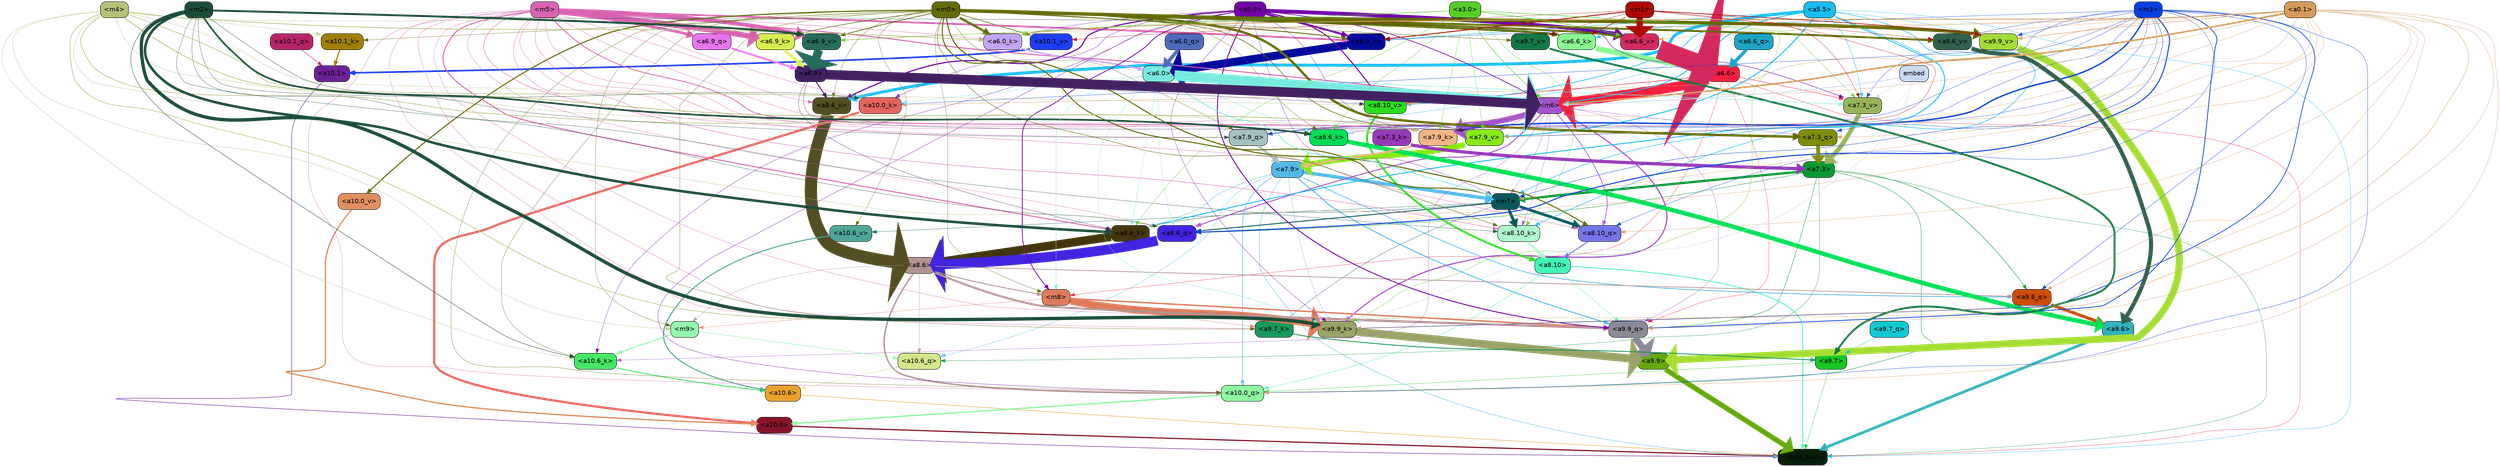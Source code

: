 strict digraph "" {
	graph [bgcolor=transparent,
		layout=dot,
		overlap=false,
		splines=true
	];
	"<a10.6>"	[color=black,
		fillcolor="#eaa12b",
		fontname=Helvetica,
		shape=box,
		style="filled, rounded"];
	"<resid_post>"	[color=black,
		fillcolor="#071f0a",
		fontname=Helvetica,
		shape=box,
		style="filled, rounded"];
	"<a10.6>" -> "<resid_post>"	[color="#eaa12b",
		penwidth=0.9498605728149414];
	"<a10.1>"	[color=black,
		fillcolor="#6c2098",
		fontname=Helvetica,
		shape=box,
		style="filled, rounded"];
	"<a10.1>" -> "<resid_post>"	[color="#6c2098",
		penwidth=1.0084514617919922];
	"<a10.0>"	[color=black,
		fillcolor="#871428",
		fontname=Helvetica,
		shape=box,
		style="filled, rounded"];
	"<a10.0>" -> "<resid_post>"	[color="#871428",
		penwidth=2.5814952850341797];
	"<a9.9>"	[color=black,
		fillcolor="#64a90d",
		fontname=Helvetica,
		shape=box,
		style="filled, rounded"];
	"<a9.9>" -> "<resid_post>"	[color="#64a90d",
		penwidth=11.610888481140137];
	"<a9.7>"	[color=black,
		fillcolor="#18c622",
		fontname=Helvetica,
		shape=box,
		style="filled, rounded"];
	"<a9.7>" -> "<resid_post>"	[color="#18c622",
		penwidth=0.6];
	"<a10.0_q>"	[color=black,
		fillcolor="#8dfa9f",
		fontname=Helvetica,
		shape=box,
		style="filled, rounded"];
	"<a9.7>" -> "<a10.0_q>"	[color="#18c622",
		penwidth=0.6];
	"<a9.6>"	[color=black,
		fillcolor="#32b1bc",
		fontname=Helvetica,
		shape=box,
		style="filled, rounded"];
	"<a9.6>" -> "<resid_post>"	[color="#32b1bc",
		penwidth=6.121421813964844];
	"<a8.10>"	[color=black,
		fillcolor="#41f5b6",
		fontname=Helvetica,
		shape=box,
		style="filled, rounded"];
	"<a8.10>" -> "<resid_post>"	[color="#41f5b6",
		penwidth=1.7841739654541016];
	"<a8.10>" -> "<a10.0_q>"	[color="#41f5b6",
		penwidth=0.6612663269042969];
	"<a9.9_q>"	[color=black,
		fillcolor="#8c8997",
		fontname=Helvetica,
		shape=box,
		style="filled, rounded"];
	"<a8.10>" -> "<a9.9_q>"	[color="#41f5b6",
		penwidth=0.6];
	"<a7.9>"	[color=black,
		fillcolor="#52b9e8",
		fontname=Helvetica,
		shape=box,
		style="filled, rounded"];
	"<a7.9>" -> "<resid_post>"	[color="#52b9e8",
		penwidth=0.8109169006347656];
	"<a10.6_q>"	[color=black,
		fillcolor="#d2e68b",
		fontname=Helvetica,
		shape=box,
		style="filled, rounded"];
	"<a7.9>" -> "<a10.6_q>"	[color="#52b9e8",
		penwidth=0.6];
	"<a7.9>" -> "<a10.0_q>"	[color="#52b9e8",
		penwidth=1.19378662109375];
	"<m7>"	[color=black,
		fillcolor="#08575c",
		fontname=Helvetica,
		shape=box,
		style="filled, rounded"];
	"<a7.9>" -> "<m7>"	[color="#52b9e8",
		penwidth=7.3899383544921875];
	"<a7.9>" -> "<a9.9_q>"	[color="#52b9e8",
		penwidth=2.1764984130859375];
	"<a9.6_q>"	[color=black,
		fillcolor="#cd4b07",
		fontname=Helvetica,
		shape=box,
		style="filled, rounded"];
	"<a7.9>" -> "<a9.6_q>"	[color="#52b9e8",
		penwidth=1.6184196472167969];
	"<a9.9_k>"	[color=black,
		fillcolor="#9ba467",
		fontname=Helvetica,
		shape=box,
		style="filled, rounded"];
	"<a7.9>" -> "<a9.9_k>"	[color="#52b9e8",
		penwidth=0.6];
	"<a8.6_k>"	[color=black,
		fillcolor="#44360c",
		fontname=Helvetica,
		shape=box,
		style="filled, rounded"];
	"<a7.9>" -> "<a8.6_k>"	[color="#52b9e8",
		penwidth=0.7570610046386719];
	"<a7.3>"	[color=black,
		fillcolor="#099734",
		fontname=Helvetica,
		shape=box,
		style="filled, rounded"];
	"<a7.3>" -> "<resid_post>"	[color="#099734",
		penwidth=0.6];
	"<a7.3>" -> "<a10.6_q>"	[color="#099734",
		penwidth=0.6];
	"<a7.3>" -> "<a10.0_q>"	[color="#099734",
		penwidth=0.8208656311035156];
	"<a7.3>" -> "<m7>"	[color="#099734",
		penwidth=5.189311981201172];
	"<a7.3>" -> "<a9.9_q>"	[color="#099734",
		penwidth=0.8119163513183594];
	"<a7.3>" -> "<a9.6_q>"	[color="#099734",
		penwidth=0.9649925231933594];
	"<a8.6_q>"	[color=black,
		fillcolor="#4224e1",
		fontname=Helvetica,
		shape=box,
		style="filled, rounded"];
	"<a7.3>" -> "<a8.6_q>"	[color="#099734",
		penwidth=0.7801322937011719];
	"<a6.6>"	[color=black,
		fillcolor="#f91f3f",
		fontname=Helvetica,
		shape=box,
		style="filled, rounded"];
	"<a6.6>" -> "<resid_post>"	[color="#f91f3f",
		penwidth=0.6];
	"<m6>"	[color=black,
		fillcolor="#a551cc",
		fontname=Helvetica,
		shape=box,
		style="filled, rounded"];
	"<a6.6>" -> "<m6>"	[color="#f91f3f",
		penwidth=21.6163272857666];
	"<m8>"	[color=black,
		fillcolor="#df7b5b",
		fontname=Helvetica,
		shape=box,
		style="filled, rounded"];
	"<a6.6>" -> "<m8>"	[color="#f91f3f",
		penwidth=0.6];
	"<a6.6>" -> "<a9.9_q>"	[color="#f91f3f",
		penwidth=0.6];
	"<a8.10_v>"	[color=black,
		fillcolor="#2cdc1c",
		fontname=Helvetica,
		shape=box,
		style="filled, rounded"];
	"<a6.6>" -> "<a8.10_v>"	[color="#f91f3f",
		penwidth=1.0661506652832031];
	"<a7.3_v>"	[color=black,
		fillcolor="#98b45b",
		fontname=Helvetica,
		shape=box,
		style="filled, rounded"];
	"<a6.6>" -> "<a7.3_v>"	[color="#f91f3f",
		penwidth=0.8506813049316406];
	"<a5.5>"	[color=black,
		fillcolor="#17bdf1",
		fontname=Helvetica,
		shape=box,
		style="filled, rounded"];
	"<a5.5>" -> "<resid_post>"	[color="#17bdf1",
		penwidth=0.6];
	"<a5.5>" -> "<m6>"	[color="#17bdf1",
		penwidth=1.8430671691894531];
	"<a5.5>" -> "<m7>"	[color="#17bdf1",
		penwidth=1.0865592956542969];
	"<a9.9_v>"	[color=black,
		fillcolor="#a5dd35",
		fontname=Helvetica,
		shape=box,
		style="filled, rounded"];
	"<a5.5>" -> "<a9.9_v>"	[color="#17bdf1",
		penwidth=0.6];
	"<a8.10_k>"	[color=black,
		fillcolor="#aef5cd",
		fontname=Helvetica,
		shape=box,
		style="filled, rounded"];
	"<a5.5>" -> "<a8.10_k>"	[color="#17bdf1",
		penwidth=1.1390800476074219];
	"<a5.5>" -> "<a8.6_k>"	[color="#17bdf1",
		penwidth=2.00030517578125];
	"<a5.5>" -> "<a8.10_v>"	[color="#17bdf1",
		penwidth=1.4206085205078125];
	"<a8.6_v>"	[color=black,
		fillcolor="#534f23",
		fontname=Helvetica,
		shape=box,
		style="filled, rounded"];
	"<a5.5>" -> "<a8.6_v>"	[color="#17bdf1",
		penwidth=6.534294128417969];
	"<a7.9_q>"	[color=black,
		fillcolor="#a4c0c2",
		fontname=Helvetica,
		shape=box,
		style="filled, rounded"];
	"<a5.5>" -> "<a7.9_q>"	[color="#17bdf1",
		penwidth=0.6];
	"<a7.9_v>"	[color=black,
		fillcolor="#87ea18",
		fontname=Helvetica,
		shape=box,
		style="filled, rounded"];
	"<a5.5>" -> "<a7.9_v>"	[color="#17bdf1",
		penwidth=2.0819549560546875];
	"<a5.5>" -> "<a7.3_v>"	[color="#17bdf1",
		penwidth=0.8107681274414062];
	"<a6.6_k>"	[color=black,
		fillcolor="#87fa90",
		fontname=Helvetica,
		shape=box,
		style="filled, rounded"];
	"<a5.5>" -> "<a6.6_k>"	[color="#17bdf1",
		penwidth=0.6];
	"<a6.0_v>"	[color=black,
		fillcolor="#020a9c",
		fontname=Helvetica,
		shape=box,
		style="filled, rounded"];
	"<a5.5>" -> "<a6.0_v>"	[color="#17bdf1",
		penwidth=0.9978408813476562];
	"<a10.6_q>" -> "<a10.6>"	[color="#d2e68b",
		penwidth=0.9244728088378906];
	"<a10.1_q>"	[color=black,
		fillcolor="#b72366",
		fontname=Helvetica,
		shape=box,
		style="filled, rounded"];
	"<a10.1_q>" -> "<a10.1>"	[color="#b72366",
		penwidth=0.9268798828125];
	"<a10.0_q>" -> "<a10.0>"	[color="#8dfa9f",
		penwidth=2.905670166015625];
	"<a10.6_k>"	[color=black,
		fillcolor="#44e767",
		fontname=Helvetica,
		shape=box,
		style="filled, rounded"];
	"<a10.6_k>" -> "<a10.6>"	[color="#44e767",
		penwidth=2.0319366455078125];
	"<a10.1_k>"	[color=black,
		fillcolor="#9f7f05",
		fontname=Helvetica,
		shape=box,
		style="filled, rounded"];
	"<a10.1_k>" -> "<a10.1>"	[color="#9f7f05",
		penwidth=2.4037628173828125];
	"<a10.0_k>"	[color=black,
		fillcolor="#e6635d",
		fontname=Helvetica,
		shape=box,
		style="filled, rounded"];
	"<a10.0_k>" -> "<a10.0>"	[color="#e6635d",
		penwidth=4.9319305419921875];
	"<a10.6_v>"	[color=black,
		fillcolor="#4fa698",
		fontname=Helvetica,
		shape=box,
		style="filled, rounded"];
	"<a10.6_v>" -> "<a10.6>"	[color="#4fa698",
		penwidth=2.290935516357422];
	"<a10.1_v>"	[color=black,
		fillcolor="#1c3ef3",
		fontname=Helvetica,
		shape=box,
		style="filled, rounded"];
	"<a10.1_v>" -> "<a10.1>"	[color="#1c3ef3",
		penwidth=3.6398468017578125];
	"<a10.0_v>"	[color=black,
		fillcolor="#df8f5d",
		fontname=Helvetica,
		shape=box,
		style="filled, rounded"];
	"<a10.0_v>" -> "<a10.0>"	[color="#df8f5d",
		penwidth=2.7666168212890625];
	"<m9>"	[color=black,
		fillcolor="#91faaf",
		fontname=Helvetica,
		shape=box,
		style="filled, rounded"];
	"<m9>" -> "<a10.6_q>"	[color="#91faaf",
		penwidth=1.0384025573730469];
	"<m9>" -> "<a10.6_k>"	[color="#91faaf",
		penwidth=2.371124267578125];
	"<a8.6>"	[color=black,
		fillcolor="#b19390",
		fontname=Helvetica,
		shape=box,
		style="filled, rounded"];
	"<a8.6>" -> "<a10.6_q>"	[color="#b19390",
		penwidth=0.6];
	"<a8.6>" -> "<a10.0_q>"	[color="#b19390",
		penwidth=3.1841888427734375];
	"<a8.6>" -> "<m9>"	[color="#b19390",
		penwidth=0.6];
	"<a8.6>" -> "<m8>"	[color="#b19390",
		penwidth=1.972564697265625];
	"<a8.6>" -> "<a9.9_q>"	[color="#b19390",
		penwidth=4.482503890991211];
	"<a8.6>" -> "<a9.6_q>"	[color="#b19390",
		penwidth=1.515838623046875];
	"<m5>"	[color=black,
		fillcolor="#d963b2",
		fontname=Helvetica,
		shape=box,
		style="filled, rounded"];
	"<m5>" -> "<a10.0_q>"	[color="#d963b2",
		penwidth=0.6];
	"<m5>" -> "<a10.0_k>"	[color="#d963b2",
		penwidth=0.6];
	"<m5>" -> "<m6>"	[color="#d963b2",
		penwidth=2.143606185913086];
	"<m5>" -> "<a9.9_q>"	[color="#d963b2",
		penwidth=0.6];
	"<m5>" -> "<a9.9_k>"	[color="#d963b2",
		penwidth=0.6];
	"<a9.7_k>"	[color=black,
		fillcolor="#15985b",
		fontname=Helvetica,
		shape=box,
		style="filled, rounded"];
	"<m5>" -> "<a9.7_k>"	[color="#d963b2",
		penwidth=0.6];
	"<a9.6_k>"	[color=black,
		fillcolor="#00df56",
		fontname=Helvetica,
		shape=box,
		style="filled, rounded"];
	"<m5>" -> "<a9.6_k>"	[color="#d963b2",
		penwidth=0.7197036743164062];
	"<a8.10_q>"	[color=black,
		fillcolor="#7674ea",
		fontname=Helvetica,
		shape=box,
		style="filled, rounded"];
	"<m5>" -> "<a8.10_q>"	[color="#d963b2",
		penwidth=0.7198371887207031];
	"<m5>" -> "<a8.6_q>"	[color="#d963b2",
		penwidth=0.6];
	"<m5>" -> "<a8.10_k>"	[color="#d963b2",
		penwidth=0.9238471984863281];
	"<m5>" -> "<a8.6_k>"	[color="#d963b2",
		penwidth=2.1219520568847656];
	"<m5>" -> "<a8.6_v>"	[color="#d963b2",
		penwidth=0.6];
	"<m5>" -> "<a7.9_q>"	[color="#d963b2",
		penwidth=0.6];
	"<a7.9_k>"	[color=black,
		fillcolor="#f2b588",
		fontname=Helvetica,
		shape=box,
		style="filled, rounded"];
	"<m5>" -> "<a7.9_k>"	[color="#d963b2",
		penwidth=1.7779998779296875];
	"<a7.3_k>"	[color=black,
		fillcolor="#9639b7",
		fontname=Helvetica,
		shape=box,
		style="filled, rounded"];
	"<m5>" -> "<a7.3_k>"	[color="#d963b2",
		penwidth=0.6];
	"<m5>" -> "<a7.9_v>"	[color="#d963b2",
		penwidth=0.6];
	"<a6.9_q>"	[color=black,
		fillcolor="#e975ee",
		fontname=Helvetica,
		shape=box,
		style="filled, rounded"];
	"<m5>" -> "<a6.9_q>"	[color="#d963b2",
		penwidth=5.935678482055664];
	"<a6.9_k>"	[color=black,
		fillcolor="#d7ee4e",
		fontname=Helvetica,
		shape=box,
		style="filled, rounded"];
	"<m5>" -> "<a6.9_k>"	[color="#d963b2",
		penwidth=12.203306198120117];
	"<a6.0_k>"	[color=black,
		fillcolor="#c3a5f4",
		fontname=Helvetica,
		shape=box,
		style="filled, rounded"];
	"<m5>" -> "<a6.0_k>"	[color="#d963b2",
		penwidth=0.6867179870605469];
	"<a6.9_v>"	[color=black,
		fillcolor="#276b5a",
		fontname=Helvetica,
		shape=box,
		style="filled, rounded"];
	"<m5>" -> "<a6.9_v>"	[color="#d963b2",
		penwidth=8.809343338012695];
	"<m5>" -> "<a6.0_v>"	[color="#d963b2",
		penwidth=3.8560523986816406];
	"<a5.9>"	[color=black,
		fillcolor="#7104a7",
		fontname=Helvetica,
		shape=box,
		style="filled, rounded"];
	"<a5.9>" -> "<a10.0_q>"	[color="#7104a7",
		penwidth=0.6463394165039062];
	"<a5.9>" -> "<a10.6_k>"	[color="#7104a7",
		penwidth=0.6];
	"<a5.9>" -> "<a10.0_k>"	[color="#7104a7",
		penwidth=0.6];
	"<a5.9>" -> "<m6>"	[color="#7104a7",
		penwidth=1.4513568878173828];
	"<a5.9>" -> "<m7>"	[color="#7104a7",
		penwidth=0.6];
	"<a5.9>" -> "<m8>"	[color="#7104a7",
		penwidth=1.6550712585449219];
	"<a5.9>" -> "<a9.9_q>"	[color="#7104a7",
		penwidth=2.019031524658203];
	"<a5.9>" -> "<a9.9_k>"	[color="#7104a7",
		penwidth=0.6];
	"<a5.9>" -> "<a8.10_v>"	[color="#7104a7",
		penwidth=2.2765426635742188];
	"<a5.9>" -> "<a8.6_v>"	[color="#7104a7",
		penwidth=2.4934005737304688];
	"<a5.9>" -> "<a7.9_v>"	[color="#7104a7",
		penwidth=0.6];
	"<a5.9>" -> "<a7.3_v>"	[color="#7104a7",
		penwidth=0.9861984252929688];
	"<a5.9>" -> "<a6.0_k>"	[color="#7104a7",
		penwidth=0.6];
	"<a6.6_v>"	[color=black,
		fillcolor="#d4295c",
		fontname=Helvetica,
		shape=box,
		style="filled, rounded"];
	"<a5.9>" -> "<a6.6_v>"	[color="#7104a7",
		penwidth=8.623922348022461];
	"<a5.9>" -> "<a6.0_v>"	[color="#7104a7",
		penwidth=4.239973068237305];
	"<m3>"	[color=black,
		fillcolor="#053ede",
		fontname=Helvetica,
		shape=box,
		style="filled, rounded"];
	"<m3>" -> "<a10.0_q>"	[color="#053ede",
		penwidth=0.6597442626953125];
	"<m3>" -> "<a10.0_k>"	[color="#053ede",
		penwidth=0.6506614685058594];
	"<m3>" -> "<m7>"	[color="#053ede",
		penwidth=0.7659339904785156];
	"<m3>" -> "<a9.9_q>"	[color="#053ede",
		penwidth=1.6276321411132812];
	"<m3>" -> "<a9.6_q>"	[color="#053ede",
		penwidth=0.6724472045898438];
	"<m3>" -> "<a9.9_k>"	[color="#053ede",
		penwidth=1.4574642181396484];
	"<m3>" -> "<a9.6_k>"	[color="#053ede",
		penwidth=0.6];
	"<m3>" -> "<a9.9_v>"	[color="#053ede",
		penwidth=0.6589469909667969];
	"<a9.6_v>"	[color=black,
		fillcolor="#31604c",
		fontname=Helvetica,
		shape=box,
		style="filled, rounded"];
	"<m3>" -> "<a9.6_v>"	[color="#053ede",
		penwidth=0.6];
	"<m3>" -> "<a8.10_q>"	[color="#053ede",
		penwidth=0.6];
	"<m3>" -> "<a8.6_q>"	[color="#053ede",
		penwidth=2.1676406860351562];
	"<m3>" -> "<a7.9_q>"	[color="#053ede",
		penwidth=0.6];
	"<a7.3_q>"	[color=black,
		fillcolor="#7e8d07",
		fontname=Helvetica,
		shape=box,
		style="filled, rounded"];
	"<m3>" -> "<a7.3_q>"	[color="#053ede",
		penwidth=0.6];
	"<m3>" -> "<a7.9_k>"	[color="#053ede",
		penwidth=2.978912353515625];
	"<m3>" -> "<a7.9_v>"	[color="#053ede",
		penwidth=0.6];
	"<m3>" -> "<a7.3_v>"	[color="#053ede",
		penwidth=0.6];
	"<m3>" -> "<a6.0_v>"	[color="#053ede",
		penwidth=0.6];
	"<m0>"	[color=black,
		fillcolor="#626a04",
		fontname=Helvetica,
		shape=box,
		style="filled, rounded"];
	"<m0>" -> "<a10.0_q>"	[color="#626a04",
		penwidth=0.6];
	"<m0>" -> "<a10.6_k>"	[color="#626a04",
		penwidth=0.6];
	"<m0>" -> "<a10.1_k>"	[color="#626a04",
		penwidth=0.6];
	"<m0>" -> "<a10.6_v>"	[color="#626a04",
		penwidth=0.6];
	"<m0>" -> "<a10.1_v>"	[color="#626a04",
		penwidth=1.3360328674316406];
	"<m0>" -> "<a10.0_v>"	[color="#626a04",
		penwidth=2.4083595275878906];
	"<m0>" -> "<m9>"	[color="#626a04",
		penwidth=0.6];
	"<m0>" -> "<m7>"	[color="#626a04",
		penwidth=2.224945068359375];
	"<m0>" -> "<m8>"	[color="#626a04",
		penwidth=0.6];
	"<m0>" -> "<a9.7_k>"	[color="#626a04",
		penwidth=0.6];
	"<m0>" -> "<a9.6_k>"	[color="#626a04",
		penwidth=0.6];
	"<m0>" -> "<a9.9_v>"	[color="#626a04",
		penwidth=7.537467956542969];
	"<a9.7_v>"	[color=black,
		fillcolor="#127844",
		fontname=Helvetica,
		shape=box,
		style="filled, rounded"];
	"<m0>" -> "<a9.7_v>"	[color="#626a04",
		penwidth=0.8575286865234375];
	"<m0>" -> "<a9.6_v>"	[color="#626a04",
		penwidth=4.1688385009765625];
	"<m0>" -> "<a8.10_q>"	[color="#626a04",
		penwidth=2.3761940002441406];
	"<m0>" -> "<a8.10_k>"	[color="#626a04",
		penwidth=0.9220962524414062];
	"<m0>" -> "<a8.6_v>"	[color="#626a04",
		penwidth=0.6];
	"<m0>" -> "<a7.9_q>"	[color="#626a04",
		penwidth=0.6];
	"<m0>" -> "<a7.3_q>"	[color="#626a04",
		penwidth=5.264301300048828];
	"<m0>" -> "<a7.9_v>"	[color="#626a04",
		penwidth=1.2114486694335938];
	"<m0>" -> "<a6.9_k>"	[color="#626a04",
		penwidth=1.2153072357177734];
	"<m0>" -> "<a6.6_k>"	[color="#626a04",
		penwidth=4.234254837036133];
	"<m0>" -> "<a6.0_k>"	[color="#626a04",
		penwidth=5.01750373840332];
	"<m0>" -> "<a6.9_v>"	[color="#626a04",
		penwidth=1.6340084075927734];
	"<m0>" -> "<a6.6_v>"	[color="#626a04",
		penwidth=4.314628601074219];
	"<m0>" -> "<a6.0_v>"	[color="#626a04",
		penwidth=1.9309234619140625];
	"<a0.1>"	[color=black,
		fillcolor="#d69b5c",
		fontname=Helvetica,
		shape=box,
		style="filled, rounded"];
	"<a0.1>" -> "<a10.0_q>"	[color="#d69b5c",
		penwidth=0.6];
	"<a0.1>" -> "<a10.0_k>"	[color="#d69b5c",
		penwidth=0.6768684387207031];
	"<a0.1>" -> "<m6>"	[color="#d69b5c",
		penwidth=3.4290084838867188];
	"<a0.1>" -> "<m7>"	[color="#d69b5c",
		penwidth=0.6];
	"<a0.1>" -> "<a9.9_q>"	[color="#d69b5c",
		penwidth=0.6];
	"<a0.1>" -> "<a9.6_q>"	[color="#d69b5c",
		penwidth=0.6];
	"<a0.1>" -> "<a9.9_k>"	[color="#d69b5c",
		penwidth=0.81341552734375];
	"<a0.1>" -> "<a9.7_k>"	[color="#d69b5c",
		penwidth=0.6];
	"<a0.1>" -> "<a9.9_v>"	[color="#d69b5c",
		penwidth=1.062591552734375];
	"<a0.1>" -> "<a9.6_v>"	[color="#d69b5c",
		penwidth=0.6];
	"<a0.1>" -> "<a8.10_q>"	[color="#d69b5c",
		penwidth=0.6];
	"<a0.1>" -> "<a8.6_k>"	[color="#d69b5c",
		penwidth=0.6];
	"<a0.1>" -> "<a8.10_v>"	[color="#d69b5c",
		penwidth=0.6];
	"<a0.1>" -> "<a7.3_q>"	[color="#d69b5c",
		penwidth=0.6];
	"<a0.1>" -> "<a7.3_k>"	[color="#d69b5c",
		penwidth=0.6];
	"<a0.1>" -> "<a7.9_v>"	[color="#d69b5c",
		penwidth=0.6];
	"<a0.1>" -> "<a6.0_k>"	[color="#d69b5c",
		penwidth=1.7027435302734375];
	"<a0.1>" -> "<a6.9_v>"	[color="#d69b5c",
		penwidth=0.6];
	"<a0.1>" -> "<a6.6_v>"	[color="#d69b5c",
		penwidth=0.6];
	"<m6>" -> "<a10.6_k>"	[color="#a551cc",
		penwidth=0.6];
	"<m6>" -> "<m7>"	[color="#a551cc",
		penwidth=0.6];
	"<m6>" -> "<a9.9_q>"	[color="#a551cc",
		penwidth=0.6];
	"<m6>" -> "<a9.9_k>"	[color="#a551cc",
		penwidth=2.533975601196289];
	"<m6>" -> "<a9.6_k>"	[color="#a551cc",
		penwidth=0.9471282958984375];
	"<m6>" -> "<a8.10_q>"	[color="#a551cc",
		penwidth=1.4854621887207031];
	"<m6>" -> "<a8.6_q>"	[color="#a551cc",
		penwidth=2.0796165466308594];
	"<m6>" -> "<a8.10_k>"	[color="#a551cc",
		penwidth=0.6];
	"<m6>" -> "<a7.9_q>"	[color="#a551cc",
		penwidth=1.9016571044921875];
	"<m6>" -> "<a7.3_q>"	[color="#a551cc",
		penwidth=0.6];
	"<m6>" -> "<a7.9_k>"	[color="#a551cc",
		penwidth=12.277053833007812];
	"<m6>" -> "<a7.3_k>"	[color="#a551cc",
		penwidth=0.8951148986816406];
	"<m6>" -> "<a7.9_v>"	[color="#a551cc",
		penwidth=0.8897933959960938];
	"<m4>"	[color=black,
		fillcolor="#b6c176",
		fontname=Helvetica,
		shape=box,
		style="filled, rounded"];
	"<m4>" -> "<a10.6_k>"	[color="#b6c176",
		penwidth=0.6];
	"<m4>" -> "<a10.1_k>"	[color="#b6c176",
		penwidth=0.6];
	"<m4>" -> "<a10.0_k>"	[color="#b6c176",
		penwidth=1.230804443359375];
	"<m4>" -> "<m9>"	[color="#b6c176",
		penwidth=0.6];
	"<m4>" -> "<a9.9_k>"	[color="#b6c176",
		penwidth=1.3186264038085938];
	"<m4>" -> "<a9.6_k>"	[color="#b6c176",
		penwidth=1.3722038269042969];
	"<m4>" -> "<a8.6_q>"	[color="#b6c176",
		penwidth=0.6];
	"<m4>" -> "<a8.10_v>"	[color="#b6c176",
		penwidth=0.6];
	"<m4>" -> "<a7.9_k>"	[color="#b6c176",
		penwidth=1.5913276672363281];
	"<m4>" -> "<a7.3_k>"	[color="#b6c176",
		penwidth=0.6];
	"<m4>" -> "<a6.0_k>"	[color="#b6c176",
		penwidth=1.4652233123779297];
	"<m4>" -> "<a6.9_v>"	[color="#b6c176",
		penwidth=0.6];
	"<m2>"	[color=black,
		fillcolor="#1a4c38",
		fontname=Helvetica,
		shape=box,
		style="filled, rounded"];
	"<m2>" -> "<a10.6_k>"	[color="#1a4c38",
		penwidth=0.8380241394042969];
	"<m2>" -> "<a10.0_k>"	[color="#1a4c38",
		penwidth=0.6622200012207031];
	"<m2>" -> "<a9.9_k>"	[color="#1a4c38",
		penwidth=7.476325988769531];
	"<m2>" -> "<a9.6_k>"	[color="#1a4c38",
		penwidth=3.761505126953125];
	"<m2>" -> "<a8.6_q>"	[color="#1a4c38",
		penwidth=0.6];
	"<m2>" -> "<a8.10_k>"	[color="#1a4c38",
		penwidth=0.6];
	"<m2>" -> "<a8.6_k>"	[color="#1a4c38",
		penwidth=5.699577331542969];
	"<m2>" -> "<a7.9_q>"	[color="#1a4c38",
		penwidth=0.6];
	"<m2>" -> "<a6.6_k>"	[color="#1a4c38",
		penwidth=0.6];
	"<m2>" -> "<a6.9_v>"	[color="#1a4c38",
		penwidth=4.3256072998046875];
	"<a6.0>"	[color=black,
		fillcolor="#79eade",
		fontname=Helvetica,
		shape=box,
		style="filled, rounded"];
	"<a6.0>" -> "<a10.0_k>"	[color="#79eade",
		penwidth=0.6];
	"<a6.0>" -> "<m6>"	[color="#79eade",
		penwidth=23.31447410583496];
	"<a6.0>" -> "<m7>"	[color="#79eade",
		penwidth=1.694061279296875];
	"<a6.0>" -> "<m8>"	[color="#79eade",
		penwidth=0.7418403625488281];
	"<a6.0>" -> "<a9.9_k>"	[color="#79eade",
		penwidth=0.6];
	"<a6.0>" -> "<a9.6_k>"	[color="#79eade",
		penwidth=0.6];
	"<a6.0>" -> "<a8.6_q>"	[color="#79eade",
		penwidth=0.6];
	"<a6.0>" -> "<a8.6_k>"	[color="#79eade",
		penwidth=0.6];
	"<a6.0>" -> "<a7.3_v>"	[color="#79eade",
		penwidth=0.9905738830566406];
	"<m7>" -> "<a10.6_v>"	[color="#08575c",
		penwidth=0.6];
	"<m7>" -> "<a9.7_k>"	[color="#08575c",
		penwidth=0.6];
	"<m7>" -> "<a8.10_q>"	[color="#08575c",
		penwidth=6.2237091064453125];
	"<m7>" -> "<a8.6_q>"	[color="#08575c",
		penwidth=1.9677276611328125];
	"<m7>" -> "<a8.10_k>"	[color="#08575c",
		penwidth=6.505390167236328];
	"<m7>" -> "<a8.6_k>"	[color="#08575c",
		penwidth=0.6821136474609375];
	"<m1>"	[color=black,
		fillcolor="#ae0905",
		fontname=Helvetica,
		shape=box,
		style="filled, rounded"];
	"<m1>" -> "<a10.1_v>"	[color="#ae0905",
		penwidth=0.6];
	"<m1>" -> "<a9.9_v>"	[color="#ae0905",
		penwidth=1.4082679748535156];
	"<m1>" -> "<a9.7_v>"	[color="#ae0905",
		penwidth=0.6];
	"<m1>" -> "<a9.6_v>"	[color="#ae0905",
		penwidth=0.6];
	"<m1>" -> "<a7.9_k>"	[color="#ae0905",
		penwidth=0.6];
	"<m1>" -> "<a7.3_v>"	[color="#ae0905",
		penwidth=0.6];
	"<m1>" -> "<a6.6_k>"	[color="#ae0905",
		penwidth=1.0421028137207031];
	"<m1>" -> "<a6.6_v>"	[color="#ae0905",
		penwidth=14.129535675048828];
	"<m1>" -> "<a6.0_v>"	[color="#ae0905",
		penwidth=1.93902587890625];
	"<m8>" -> "<m9>"	[color="#df7b5b",
		penwidth=0.6];
	"<m8>" -> "<a9.9_q>"	[color="#df7b5b",
		penwidth=3.073810577392578];
	"<m8>" -> "<a9.9_k>"	[color="#df7b5b",
		penwidth=16.255420684814453];
	"<m8>" -> "<a9.7_k>"	[color="#df7b5b",
		penwidth=0.6];
	"<a9.9_q>" -> "<a9.9>"	[color="#8c8997",
		penwidth=15.310546875];
	"<a9.7_q>"	[color=black,
		fillcolor="#0dcad2",
		fontname=Helvetica,
		shape=box,
		style="filled, rounded"];
	"<a9.7_q>" -> "<a9.7>"	[color="#0dcad2",
		penwidth=0.6];
	"<a9.6_q>" -> "<a9.6>"	[color="#cd4b07",
		penwidth=6.823722839355469];
	"<a9.9_k>" -> "<a9.9>"	[color="#9ba467",
		penwidth=17.953022003173828];
	"<a9.7_k>" -> "<a9.7>"	[color="#15985b",
		penwidth=1.85101318359375];
	"<a9.6_k>" -> "<a9.6>"	[color="#00df56",
		penwidth=9.787818908691406];
	"<a9.9_v>" -> "<a9.9>"	[color="#a5dd35",
		penwidth=15.728643417358398];
	"<a9.7_v>" -> "<a9.7>"	[color="#127844",
		penwidth=4.305488586425781];
	"<a9.6_v>" -> "<a9.6>"	[color="#31604c",
		penwidth=9.212547302246094];
	"<a3.0>"	[color=black,
		fillcolor="#56ce27",
		fontname=Helvetica,
		shape=box,
		style="filled, rounded"];
	"<a3.0>" -> "<m6>"	[color="#56ce27",
		penwidth=1.0663299560546875];
	"<a3.0>" -> "<a9.9_k>"	[color="#56ce27",
		penwidth=0.6];
	"<a3.0>" -> "<a9.6_k>"	[color="#56ce27",
		penwidth=0.6];
	"<a3.0>" -> "<a8.10_k>"	[color="#56ce27",
		penwidth=0.6];
	"<a3.0>" -> "<a8.6_k>"	[color="#56ce27",
		penwidth=0.6];
	"<a3.0>" -> "<a7.9_k>"	[color="#56ce27",
		penwidth=0.6];
	"<a3.0>" -> "<a7.9_v>"	[color="#56ce27",
		penwidth=0.6];
	"<a3.0>" -> "<a7.3_v>"	[color="#56ce27",
		penwidth=0.6];
	"<a3.0>" -> "<a6.0_k>"	[color="#56ce27",
		penwidth=0.6];
	"<a3.0>" -> "<a6.9_v>"	[color="#56ce27",
		penwidth=0.6];
	"<a3.0>" -> "<a6.6_v>"	[color="#56ce27",
		penwidth=1.2425460815429688];
	embed	[color=black,
		fillcolor="#c9dbf2",
		fontname=Helvetica,
		shape=box,
		style="filled, rounded"];
	embed -> "<m6>"	[color="#c9dbf2",
		penwidth=1.6749610900878906];
	embed -> "<a9.9_k>"	[color="#c9dbf2",
		penwidth=0.8602714538574219];
	embed -> "<a9.6_k>"	[color="#c9dbf2",
		penwidth=0.6];
	embed -> "<a7.3_v>"	[color="#c9dbf2",
		penwidth=0.6];
	"<a8.10_q>" -> "<a8.10>"	[color="#7674ea",
		penwidth=2.2933731079101562];
	"<a8.6_q>" -> "<a8.6>"	[color="#4224e1",
		penwidth=22.21251106262207];
	"<a8.10_k>" -> "<a8.10>"	[color="#aef5cd",
		penwidth=5.009056091308594];
	"<a8.6_k>" -> "<a8.6>"	[color="#44360c",
		penwidth=19.114789962768555];
	"<a8.10_v>" -> "<a8.10>"	[color="#2cdc1c",
		penwidth=4.248416900634766];
	"<a8.6_v>" -> "<a8.6>"	[color="#534f23",
		penwidth=27.461654663085938];
	"<a6.9>"	[color=black,
		fillcolor="#422162",
		fontname=Helvetica,
		shape=box,
		style="filled, rounded"];
	"<a6.9>" -> "<m6>"	[color="#422162",
		penwidth=21.47117805480957];
	"<a6.9>" -> "<a8.6_k>"	[color="#422162",
		penwidth=0.6];
	"<a6.9>" -> "<a8.10_v>"	[color="#422162",
		penwidth=0.6];
	"<a6.9>" -> "<a8.6_v>"	[color="#422162",
		penwidth=2.0546798706054688];
	"<a6.9>" -> "<a7.9_v>"	[color="#422162",
		penwidth=0.6];
	"<a7.9_q>" -> "<a7.9>"	[color="#a4c0c2",
		penwidth=5.6087493896484375];
	"<a7.3_q>" -> "<a7.3>"	[color="#7e8d07",
		penwidth=8.568470001220703];
	"<a7.9_k>" -> "<a7.9>"	[color="#f2b588",
		penwidth=4.179893493652344];
	"<a7.3_k>" -> "<a7.3>"	[color="#9639b7",
		penwidth=7.138481140136719];
	"<a7.9_v>" -> "<a7.9>"	[color="#87ea18",
		penwidth=12.677261352539062];
	"<a7.3_v>" -> "<a7.3>"	[color="#98b45b",
		penwidth=10.205863952636719];
	"<a6.9_q>" -> "<a6.9>"	[color="#e975ee",
		penwidth=4.004619598388672];
	"<a6.6_q>"	[color=black,
		fillcolor="#1ca5c6",
		fontname=Helvetica,
		shape=box,
		style="filled, rounded"];
	"<a6.6_q>" -> "<a6.6>"	[color="#1ca5c6",
		penwidth=7.501697540283203];
	"<a6.0_q>"	[color=black,
		fillcolor="#4e6bbb",
		fontname=Helvetica,
		shape=box,
		style="filled, rounded"];
	"<a6.0_q>" -> "<a6.0>"	[color="#4e6bbb",
		penwidth=7.7220001220703125];
	"<a6.9_k>" -> "<a6.9>"	[color="#d7ee4e",
		penwidth=5.597904205322266];
	"<a6.6_k>" -> "<a6.6>"	[color="#87fa90",
		penwidth=11.958972930908203];
	"<a6.0_k>" -> "<a6.0>"	[color="#c3a5f4",
		penwidth=3.2078399658203125];
	"<a6.9_v>" -> "<a6.9>"	[color="#276b5a",
		penwidth=19.20796775817871];
	"<a6.6_v>" -> "<a6.6>"	[color="#d4295c",
		penwidth=43.14964985847473];
	"<a6.0_v>" -> "<a6.0>"	[color="#020a9c",
		penwidth=18.152097702026367];
}
